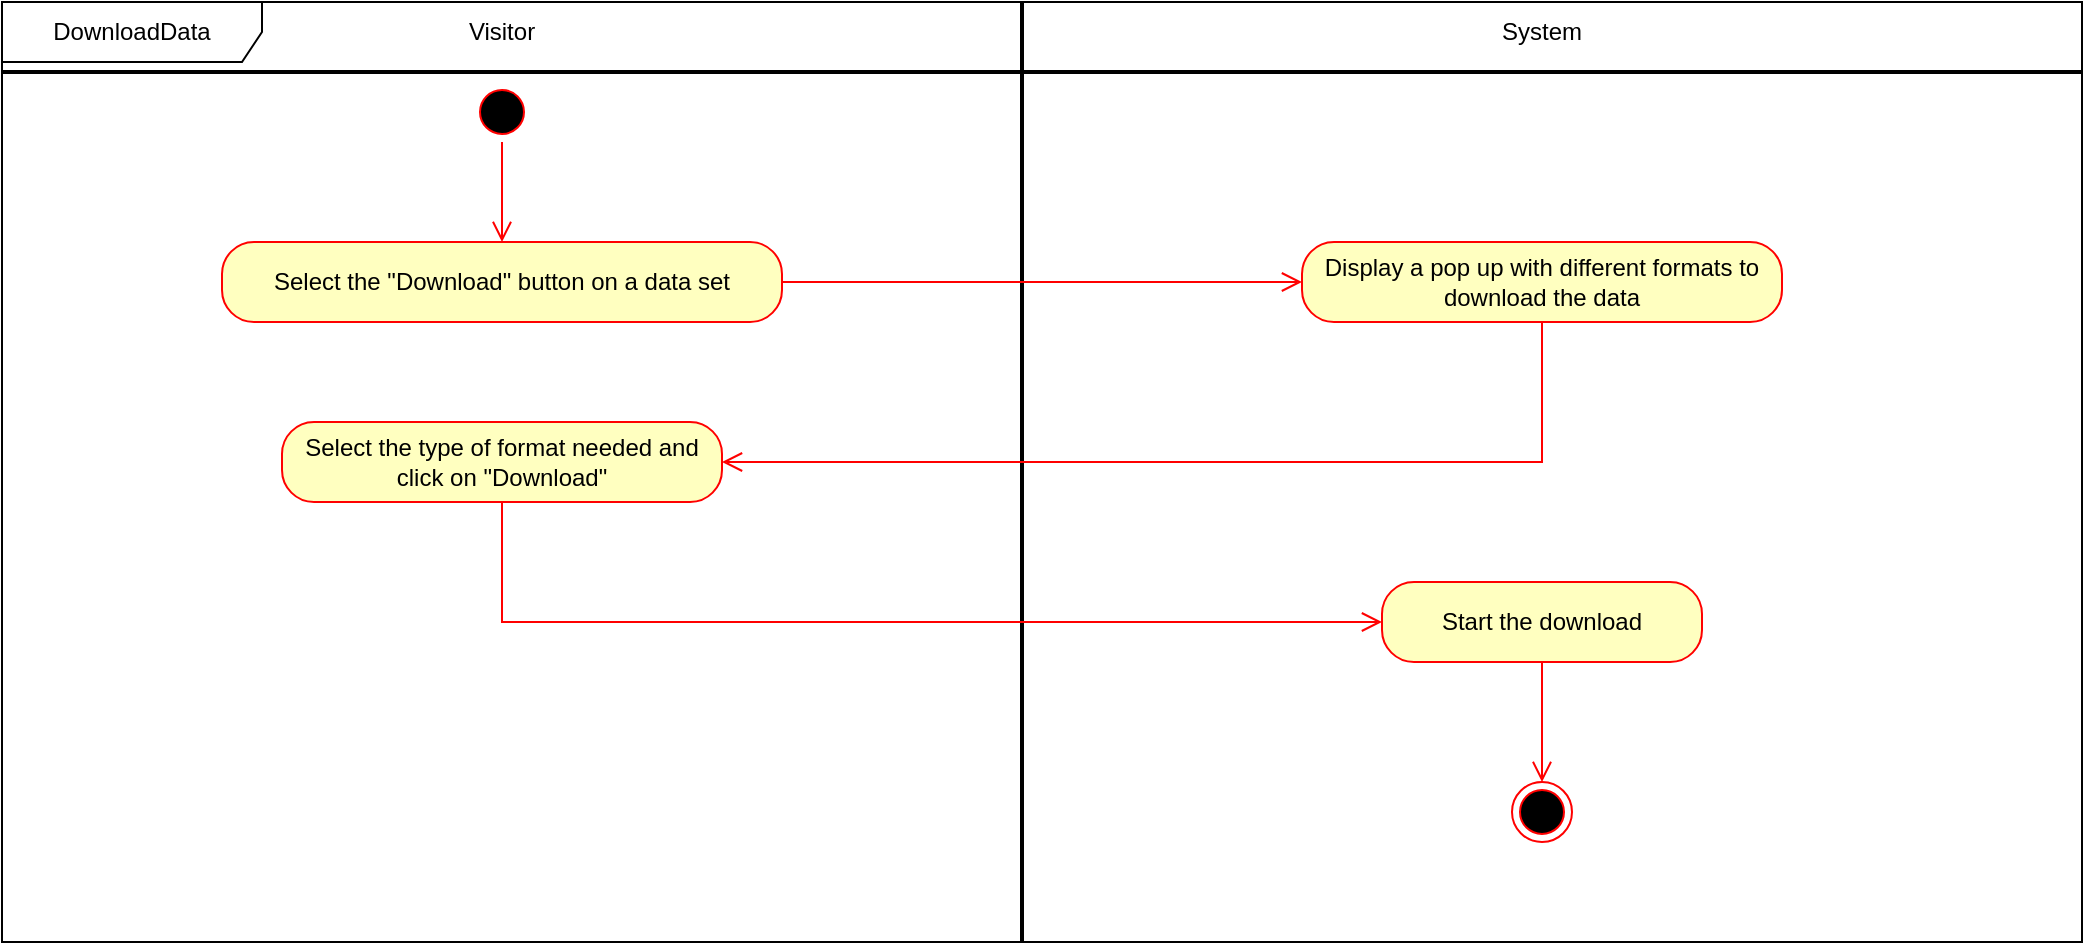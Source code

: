 <mxfile version="15.8.4" type="device"><diagram id="OoCYxXB_j0nqK9z0bbFa" name="DownloadData"><mxGraphModel dx="1662" dy="865" grid="1" gridSize="10" guides="1" tooltips="1" connect="1" arrows="1" fold="1" page="1" pageScale="1" pageWidth="827" pageHeight="1169" math="0" shadow="0"><root><mxCell id="0"/><mxCell id="1" parent="0"/><mxCell id="_jxAPxNExxIs-kq1BEmT-1" value="DownloadData" style="shape=umlFrame;whiteSpace=wrap;html=1;width=130;height=30;" parent="1" vertex="1"><mxGeometry x="20" y="50" width="1040" height="470" as="geometry"/></mxCell><mxCell id="_jxAPxNExxIs-kq1BEmT-2" value="" style="line;strokeWidth=2;direction=south;html=1;" parent="1" vertex="1"><mxGeometry x="525" y="50" width="10" height="470" as="geometry"/></mxCell><mxCell id="_jxAPxNExxIs-kq1BEmT-3" value="" style="ellipse;html=1;shape=startState;fillColor=#000000;strokeColor=#ff0000;" parent="1" vertex="1"><mxGeometry x="255" y="90" width="30" height="30" as="geometry"/></mxCell><mxCell id="_jxAPxNExxIs-kq1BEmT-4" value="" style="edgeStyle=orthogonalEdgeStyle;html=1;verticalAlign=bottom;endArrow=open;endSize=8;strokeColor=#ff0000;rounded=0;" parent="1" source="_jxAPxNExxIs-kq1BEmT-3" target="_jxAPxNExxIs-kq1BEmT-11" edge="1"><mxGeometry relative="1" as="geometry"><mxPoint x="270" y="170" as="targetPoint"/></mxGeometry></mxCell><mxCell id="_jxAPxNExxIs-kq1BEmT-7" value="" style="ellipse;html=1;shape=endState;fillColor=#000000;strokeColor=#ff0000;" parent="1" vertex="1"><mxGeometry x="775" y="440" width="30" height="30" as="geometry"/></mxCell><mxCell id="_jxAPxNExxIs-kq1BEmT-8" value="" style="line;strokeWidth=2;html=1;" parent="1" vertex="1"><mxGeometry x="20" y="80" width="1040" height="10" as="geometry"/></mxCell><mxCell id="_jxAPxNExxIs-kq1BEmT-9" value="Visitor" style="text;html=1;strokeColor=none;fillColor=none;align=center;verticalAlign=middle;whiteSpace=wrap;rounded=0;" parent="1" vertex="1"><mxGeometry x="215" y="50" width="110" height="30" as="geometry"/></mxCell><mxCell id="_jxAPxNExxIs-kq1BEmT-10" value="System" style="text;html=1;strokeColor=none;fillColor=none;align=center;verticalAlign=middle;whiteSpace=wrap;rounded=0;" parent="1" vertex="1"><mxGeometry x="760" y="50" width="60" height="30" as="geometry"/></mxCell><mxCell id="_jxAPxNExxIs-kq1BEmT-11" value="Select the &quot;Download&quot; button on a data set" style="rounded=1;whiteSpace=wrap;html=1;arcSize=40;fontColor=#000000;fillColor=#ffffc0;strokeColor=#ff0000;" parent="1" vertex="1"><mxGeometry x="130" y="170" width="280" height="40" as="geometry"/></mxCell><mxCell id="_jxAPxNExxIs-kq1BEmT-12" value="" style="edgeStyle=orthogonalEdgeStyle;html=1;verticalAlign=bottom;endArrow=open;endSize=8;strokeColor=#ff0000;rounded=0;" parent="1" source="_jxAPxNExxIs-kq1BEmT-11" target="_jxAPxNExxIs-kq1BEmT-13" edge="1"><mxGeometry relative="1" as="geometry"><mxPoint x="275" y="270" as="targetPoint"/></mxGeometry></mxCell><mxCell id="_jxAPxNExxIs-kq1BEmT-13" value="Display a pop up with different formats to download the data" style="rounded=1;whiteSpace=wrap;html=1;arcSize=40;fontColor=#000000;fillColor=#ffffc0;strokeColor=#ff0000;" parent="1" vertex="1"><mxGeometry x="670" y="170" width="240" height="40" as="geometry"/></mxCell><mxCell id="_jxAPxNExxIs-kq1BEmT-14" value="" style="edgeStyle=orthogonalEdgeStyle;html=1;verticalAlign=bottom;endArrow=open;endSize=8;strokeColor=#ff0000;rounded=0;" parent="1" source="_jxAPxNExxIs-kq1BEmT-13" target="_jxAPxNExxIs-kq1BEmT-15" edge="1"><mxGeometry relative="1" as="geometry"><mxPoint x="270" y="330" as="targetPoint"/><Array as="points"><mxPoint x="790" y="280"/></Array></mxGeometry></mxCell><mxCell id="_jxAPxNExxIs-kq1BEmT-15" value="Select the type of format needed and click on &quot;Download&quot;" style="rounded=1;whiteSpace=wrap;html=1;arcSize=40;fontColor=#000000;fillColor=#ffffc0;strokeColor=#ff0000;" parent="1" vertex="1"><mxGeometry x="160" y="260" width="220" height="40" as="geometry"/></mxCell><mxCell id="_jxAPxNExxIs-kq1BEmT-16" value="" style="edgeStyle=orthogonalEdgeStyle;html=1;verticalAlign=bottom;endArrow=open;endSize=8;strokeColor=#ff0000;rounded=0;" parent="1" source="_jxAPxNExxIs-kq1BEmT-15" target="_jxAPxNExxIs-kq1BEmT-19" edge="1"><mxGeometry relative="1" as="geometry"><mxPoint x="690" y="360" as="targetPoint"/><Array as="points"><mxPoint x="270" y="360"/><mxPoint x="790" y="360"/></Array></mxGeometry></mxCell><mxCell id="_jxAPxNExxIs-kq1BEmT-19" value="Start the download" style="rounded=1;whiteSpace=wrap;html=1;arcSize=40;fontColor=#000000;fillColor=#ffffc0;strokeColor=#ff0000;" parent="1" vertex="1"><mxGeometry x="710" y="340" width="160" height="40" as="geometry"/></mxCell><mxCell id="_jxAPxNExxIs-kq1BEmT-20" value="" style="edgeStyle=orthogonalEdgeStyle;html=1;verticalAlign=bottom;endArrow=open;endSize=8;strokeColor=#ff0000;rounded=0;" parent="1" source="_jxAPxNExxIs-kq1BEmT-19" target="_jxAPxNExxIs-kq1BEmT-7" edge="1"><mxGeometry relative="1" as="geometry"><mxPoint x="790" y="490" as="targetPoint"/></mxGeometry></mxCell></root></mxGraphModel></diagram></mxfile>